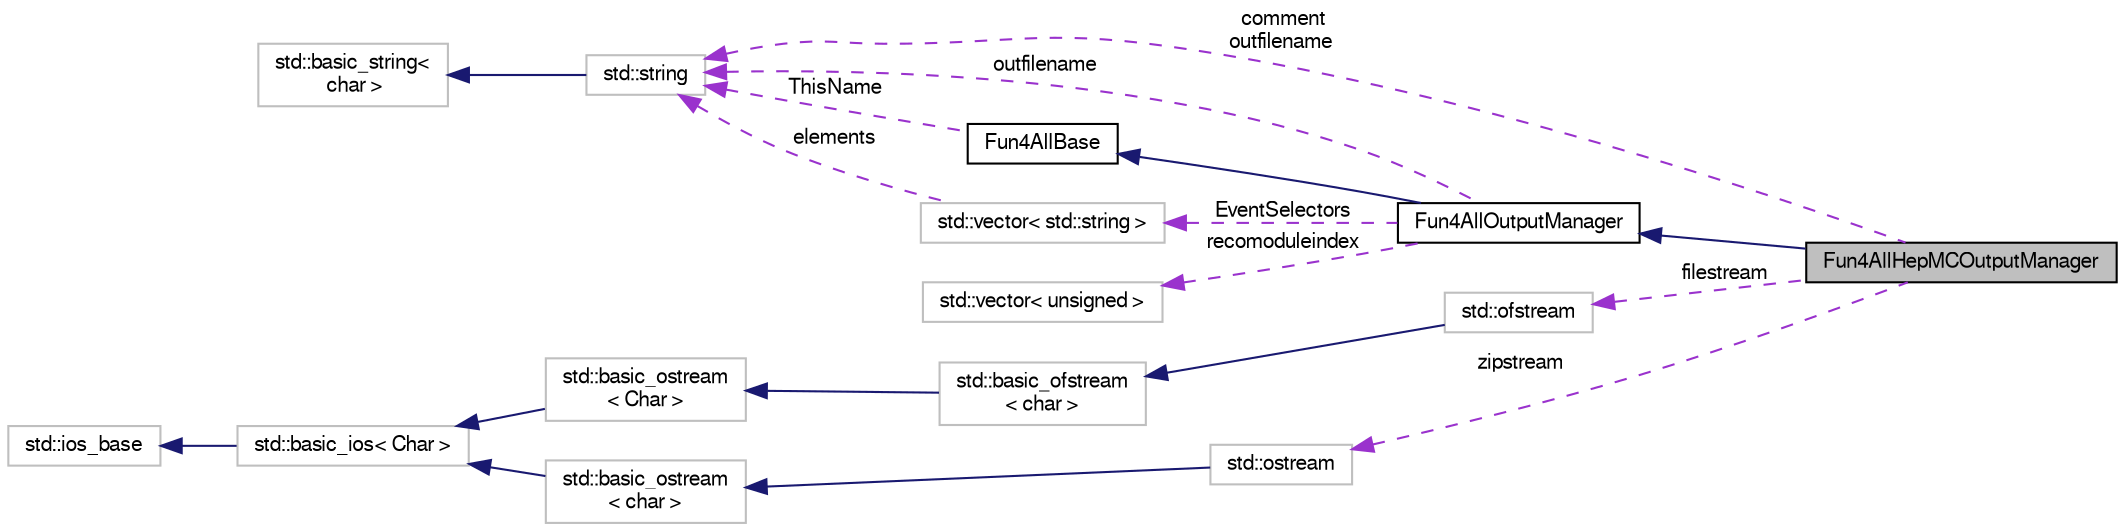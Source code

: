 digraph "Fun4AllHepMCOutputManager"
{
  bgcolor="transparent";
  edge [fontname="FreeSans",fontsize="10",labelfontname="FreeSans",labelfontsize="10"];
  node [fontname="FreeSans",fontsize="10",shape=record];
  rankdir="LR";
  Node1 [label="Fun4AllHepMCOutputManager",height=0.2,width=0.4,color="black", fillcolor="grey75", style="filled" fontcolor="black"];
  Node2 -> Node1 [dir="back",color="midnightblue",fontsize="10",style="solid",fontname="FreeSans"];
  Node2 [label="Fun4AllOutputManager",height=0.2,width=0.4,color="black",URL="$d8/d77/classFun4AllOutputManager.html"];
  Node3 -> Node2 [dir="back",color="midnightblue",fontsize="10",style="solid",fontname="FreeSans"];
  Node3 [label="Fun4AllBase",height=0.2,width=0.4,color="black",URL="$d5/dec/classFun4AllBase.html"];
  Node4 -> Node3 [dir="back",color="darkorchid3",fontsize="10",style="dashed",label=" ThisName" ,fontname="FreeSans"];
  Node4 [label="std::string",height=0.2,width=0.4,color="grey75",tooltip="STL class. "];
  Node5 -> Node4 [dir="back",color="midnightblue",fontsize="10",style="solid",fontname="FreeSans"];
  Node5 [label="std::basic_string\<\l char \>",height=0.2,width=0.4,color="grey75",tooltip="STL class. "];
  Node6 -> Node2 [dir="back",color="darkorchid3",fontsize="10",style="dashed",label=" recomoduleindex" ,fontname="FreeSans"];
  Node6 [label="std::vector\< unsigned \>",height=0.2,width=0.4,color="grey75"];
  Node4 -> Node2 [dir="back",color="darkorchid3",fontsize="10",style="dashed",label=" outfilename" ,fontname="FreeSans"];
  Node7 -> Node2 [dir="back",color="darkorchid3",fontsize="10",style="dashed",label=" EventSelectors" ,fontname="FreeSans"];
  Node7 [label="std::vector\< std::string \>",height=0.2,width=0.4,color="grey75"];
  Node4 -> Node7 [dir="back",color="darkorchid3",fontsize="10",style="dashed",label=" elements" ,fontname="FreeSans"];
  Node4 -> Node1 [dir="back",color="darkorchid3",fontsize="10",style="dashed",label=" comment\noutfilename" ,fontname="FreeSans"];
  Node8 -> Node1 [dir="back",color="darkorchid3",fontsize="10",style="dashed",label=" filestream" ,fontname="FreeSans"];
  Node8 [label="std::ofstream",height=0.2,width=0.4,color="grey75",tooltip="STL class. "];
  Node9 -> Node8 [dir="back",color="midnightblue",fontsize="10",style="solid",fontname="FreeSans"];
  Node9 [label="std::basic_ofstream\l\< char \>",height=0.2,width=0.4,color="grey75",tooltip="STL class. "];
  Node10 -> Node9 [dir="back",color="midnightblue",fontsize="10",style="solid",fontname="FreeSans"];
  Node10 [label="std::basic_ostream\l\< Char \>",height=0.2,width=0.4,color="grey75",tooltip="STL class. "];
  Node11 -> Node10 [dir="back",color="midnightblue",fontsize="10",style="solid",fontname="FreeSans"];
  Node11 [label="std::basic_ios\< Char \>",height=0.2,width=0.4,color="grey75",tooltip="STL class. "];
  Node12 -> Node11 [dir="back",color="midnightblue",fontsize="10",style="solid",fontname="FreeSans"];
  Node12 [label="std::ios_base",height=0.2,width=0.4,color="grey75",tooltip="STL class. "];
  Node13 -> Node1 [dir="back",color="darkorchid3",fontsize="10",style="dashed",label=" zipstream" ,fontname="FreeSans"];
  Node13 [label="std::ostream",height=0.2,width=0.4,color="grey75",tooltip="STL class. "];
  Node14 -> Node13 [dir="back",color="midnightblue",fontsize="10",style="solid",fontname="FreeSans"];
  Node14 [label="std::basic_ostream\l\< char \>",height=0.2,width=0.4,color="grey75",tooltip="STL class. "];
  Node11 -> Node14 [dir="back",color="midnightblue",fontsize="10",style="solid",fontname="FreeSans"];
}
